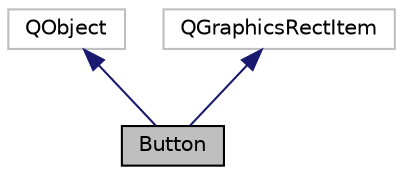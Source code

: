 digraph "Button"
{
 // LATEX_PDF_SIZE
  edge [fontname="Helvetica",fontsize="10",labelfontname="Helvetica",labelfontsize="10"];
  node [fontname="Helvetica",fontsize="10",shape=record];
  Node3 [label="Button",height=0.2,width=0.4,color="black", fillcolor="grey75", style="filled", fontcolor="black",tooltip="The Button class Klasa odpowiedzialna za wyglad i reakcje przyciskow."];
  Node4 -> Node3 [dir="back",color="midnightblue",fontsize="10",style="solid",fontname="Helvetica"];
  Node4 [label="QObject",height=0.2,width=0.4,color="grey75", fillcolor="white", style="filled",tooltip=" "];
  Node5 -> Node3 [dir="back",color="midnightblue",fontsize="10",style="solid",fontname="Helvetica"];
  Node5 [label="QGraphicsRectItem",height=0.2,width=0.4,color="grey75", fillcolor="white", style="filled",tooltip=" "];
}
